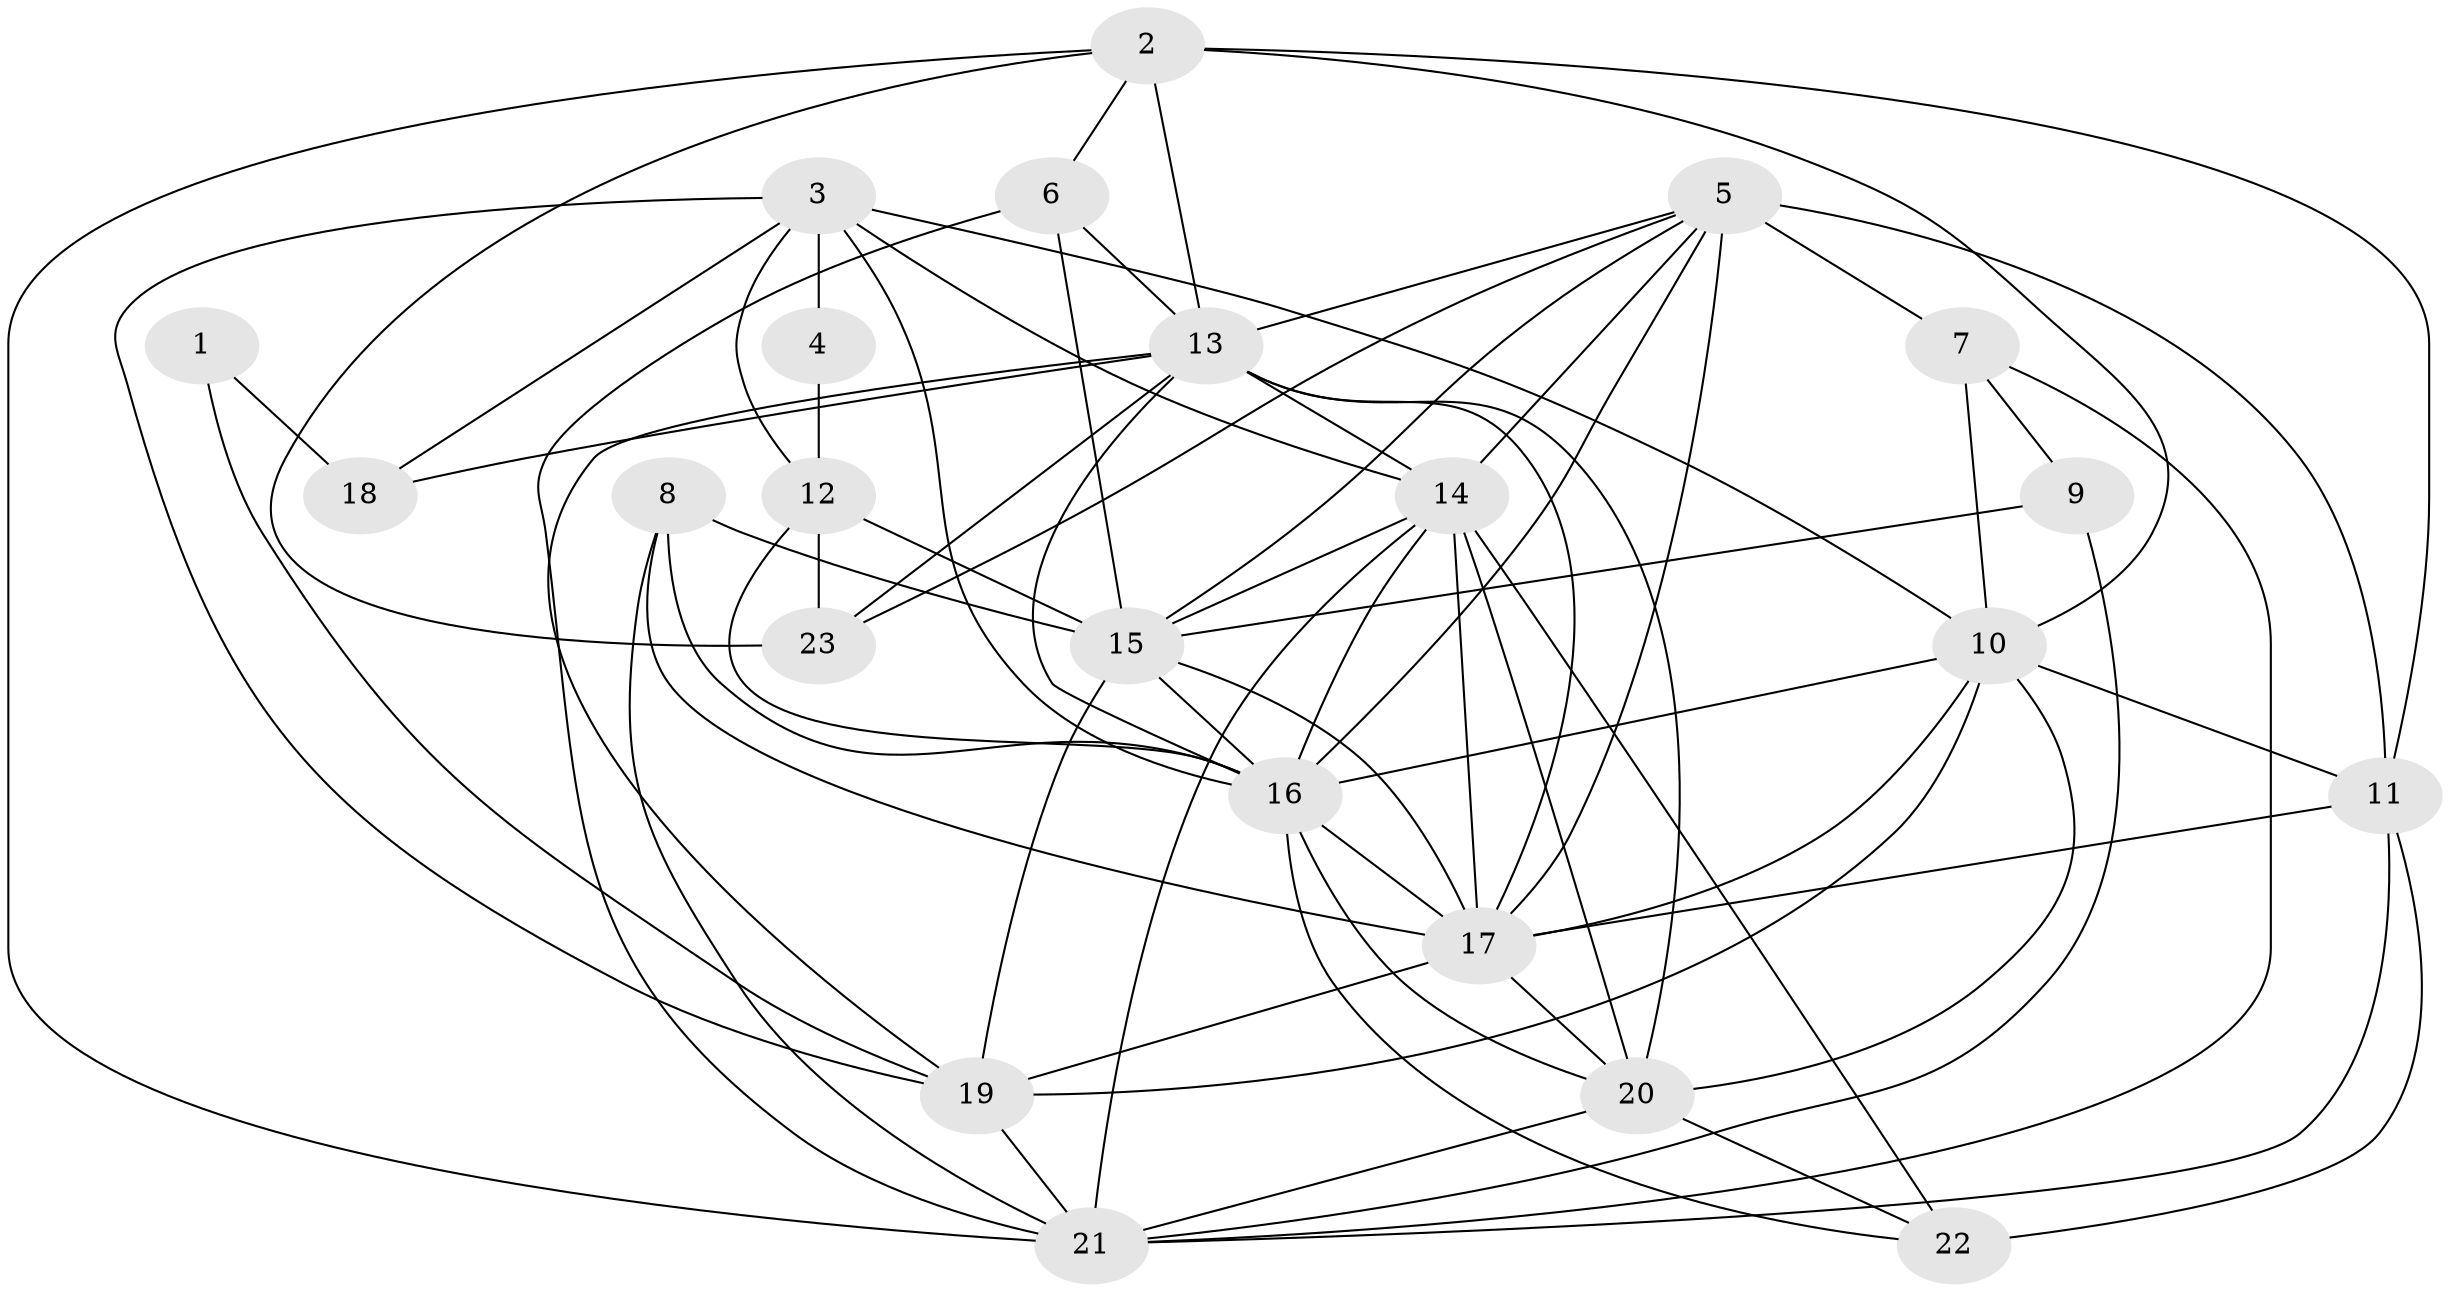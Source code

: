 // original degree distribution, {4: 0.2876712328767123, 10: 0.0136986301369863, 3: 0.2602739726027397, 2: 0.1506849315068493, 5: 0.1643835616438356, 7: 0.0410958904109589, 8: 0.0136986301369863, 6: 0.0684931506849315}
// Generated by graph-tools (version 1.1) at 2025/37/03/04/25 23:37:00]
// undirected, 23 vertices, 71 edges
graph export_dot {
  node [color=gray90,style=filled];
  1;
  2;
  3;
  4;
  5;
  6;
  7;
  8;
  9;
  10;
  11;
  12;
  13;
  14;
  15;
  16;
  17;
  18;
  19;
  20;
  21;
  22;
  23;
  1 -- 18 [weight=1.0];
  1 -- 19 [weight=1.0];
  2 -- 6 [weight=1.0];
  2 -- 10 [weight=1.0];
  2 -- 11 [weight=1.0];
  2 -- 13 [weight=1.0];
  2 -- 21 [weight=1.0];
  2 -- 23 [weight=1.0];
  3 -- 4 [weight=2.0];
  3 -- 10 [weight=1.0];
  3 -- 12 [weight=2.0];
  3 -- 14 [weight=1.0];
  3 -- 16 [weight=3.0];
  3 -- 18 [weight=2.0];
  3 -- 19 [weight=2.0];
  4 -- 12 [weight=1.0];
  5 -- 7 [weight=1.0];
  5 -- 11 [weight=2.0];
  5 -- 13 [weight=1.0];
  5 -- 14 [weight=1.0];
  5 -- 15 [weight=1.0];
  5 -- 16 [weight=2.0];
  5 -- 17 [weight=1.0];
  5 -- 23 [weight=2.0];
  6 -- 13 [weight=1.0];
  6 -- 15 [weight=1.0];
  6 -- 21 [weight=1.0];
  7 -- 9 [weight=1.0];
  7 -- 10 [weight=2.0];
  7 -- 21 [weight=1.0];
  8 -- 15 [weight=1.0];
  8 -- 16 [weight=1.0];
  8 -- 17 [weight=1.0];
  8 -- 21 [weight=1.0];
  9 -- 15 [weight=1.0];
  9 -- 21 [weight=1.0];
  10 -- 11 [weight=1.0];
  10 -- 16 [weight=1.0];
  10 -- 17 [weight=1.0];
  10 -- 19 [weight=2.0];
  10 -- 20 [weight=1.0];
  11 -- 17 [weight=1.0];
  11 -- 21 [weight=1.0];
  11 -- 22 [weight=2.0];
  12 -- 15 [weight=1.0];
  12 -- 16 [weight=1.0];
  12 -- 23 [weight=1.0];
  13 -- 14 [weight=1.0];
  13 -- 16 [weight=2.0];
  13 -- 17 [weight=1.0];
  13 -- 18 [weight=1.0];
  13 -- 19 [weight=1.0];
  13 -- 20 [weight=1.0];
  13 -- 23 [weight=1.0];
  14 -- 15 [weight=1.0];
  14 -- 16 [weight=1.0];
  14 -- 17 [weight=2.0];
  14 -- 20 [weight=1.0];
  14 -- 21 [weight=2.0];
  14 -- 22 [weight=1.0];
  15 -- 16 [weight=1.0];
  15 -- 17 [weight=1.0];
  15 -- 19 [weight=1.0];
  16 -- 17 [weight=1.0];
  16 -- 20 [weight=1.0];
  16 -- 22 [weight=2.0];
  17 -- 19 [weight=2.0];
  17 -- 20 [weight=2.0];
  19 -- 21 [weight=1.0];
  20 -- 21 [weight=1.0];
  20 -- 22 [weight=1.0];
}

